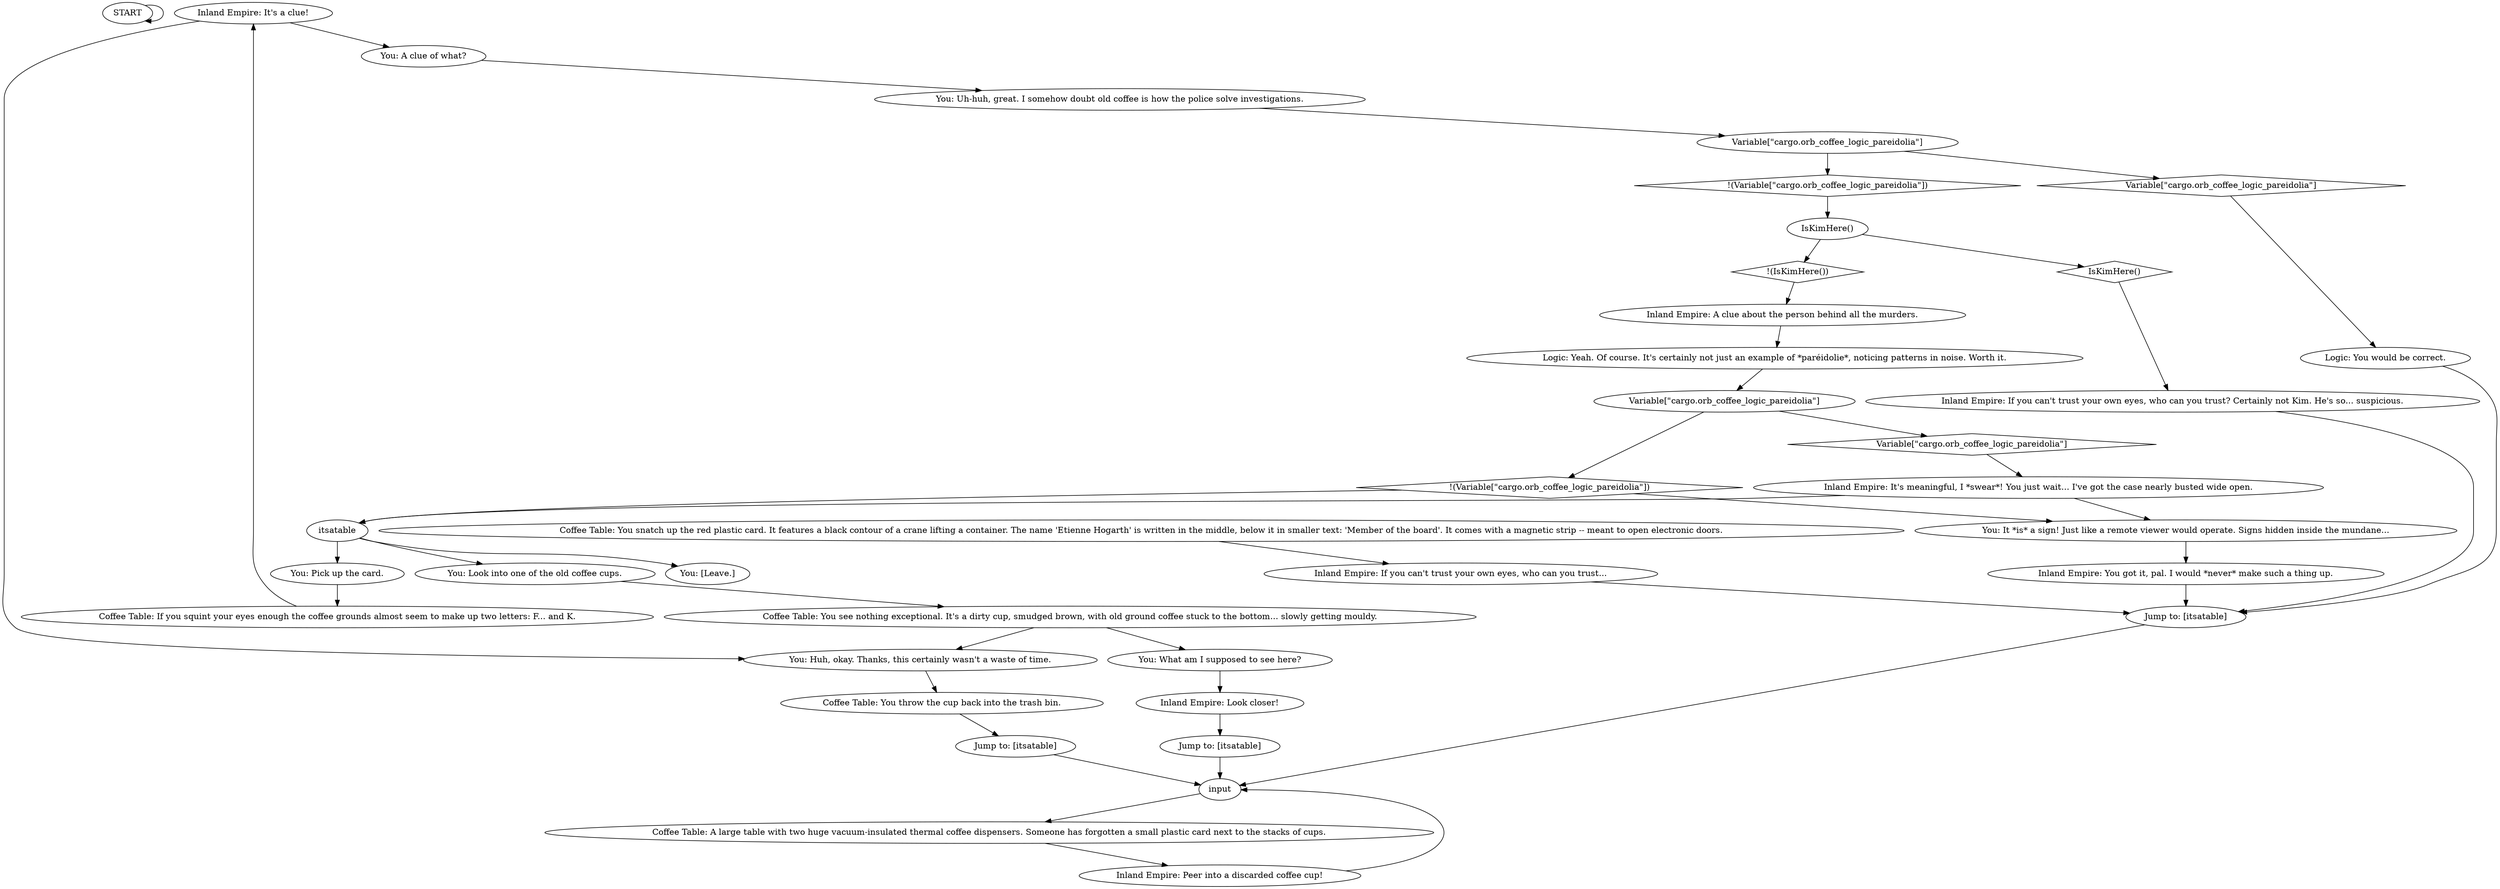 # EVRART / COFFEE TABLE
# a quick table interaction where you find a different key card to get out of the harbour at night.
# ==================================================
digraph G {
	  0 [label="START"];
	  1 [label="input"];
	  2 [label="itsatable"];
	  3 [label="You: Uh-huh, great. I somehow doubt old coffee is how the police solve investigations."];
	  4 [label="Inland Empire: A clue about the person behind all the murders."];
	  5 [label="Inland Empire: If you can't trust your own eyes, who can you trust..."];
	  6 [label="Jump to: [itsatable]"];
	  7 [label="Coffee Table: If you squint your eyes enough the coffee grounds almost seem to make up two letters: F... and K."];
	  8 [label="Coffee Table: You snatch up the red plastic card. It features a black contour of a crane lifting a container. The name 'Etienne Hogarth' is written in the middle, below it in smaller text: 'Member of the board'. It comes with a magnetic strip -- meant to open electronic doors."];
	  9 [label="You: A clue of what?"];
	  10 [label="Jump to: [itsatable]"];
	  11 [label="You: Pick up the card."];
	  12 [label="Variable[\"cargo.orb_coffee_logic_pareidolia\"]"];
	  13 [label="Variable[\"cargo.orb_coffee_logic_pareidolia\"]", shape=diamond];
	  14 [label="!(Variable[\"cargo.orb_coffee_logic_pareidolia\"])", shape=diamond];
	  15 [label="You: [Leave.]"];
	  16 [label="You: Look into one of the old coffee cups."];
	  17 [label="Inland Empire: It's a clue!"];
	  18 [label="You: What am I supposed to see here?"];
	  19 [label="Inland Empire: It's meaningful, I *swear*! You just wait... I've got the case nearly busted wide open."];
	  20 [label="Jump to: [itsatable]"];
	  21 [label="Inland Empire: Look closer!"];
	  22 [label="You: Huh, okay. Thanks, this certainly wasn't a waste of time."];
	  23 [label="Coffee Table: You throw the cup back into the trash bin."];
	  24 [label="Logic: You would be correct."];
	  25 [label="Inland Empire: If you can't trust your own eyes, who can you trust? Certainly not Kim. He's so... suspicious."];
	  26 [label="Coffee Table: A large table with two huge vacuum-insulated thermal coffee dispensers. Someone has forgotten a small plastic card next to the stacks of cups."];
	  27 [label="You: It *is* a sign! Just like a remote viewer would operate. Signs hidden inside the mundane..."];
	  28 [label="Coffee Table: You see nothing exceptional. It's a dirty cup, smudged brown, with old ground coffee stuck to the bottom... slowly getting mouldy."];
	  29 [label="Logic: Yeah. Of course. It's certainly not just an example of *paréidolie*, noticing patterns in noise. Worth it."];
	  30 [label="Inland Empire: You got it, pal. I would *never* make such a thing up."];
	  31 [label="IsKimHere()"];
	  32 [label="IsKimHere()", shape=diamond];
	  33 [label="!(IsKimHere())", shape=diamond];
	  34 [label="Inland Empire: Peer into a discarded coffee cup!"];
	  35 [label="Variable[\"cargo.orb_coffee_logic_pareidolia\"]"];
	  36 [label="Variable[\"cargo.orb_coffee_logic_pareidolia\"]", shape=diamond];
	  37 [label="!(Variable[\"cargo.orb_coffee_logic_pareidolia\"])", shape=diamond];
	  0 -> 0
	  1 -> 26
	  2 -> 16
	  2 -> 11
	  2 -> 15
	  3 -> 35
	  4 -> 29
	  5 -> 10
	  6 -> 1
	  7 -> 17
	  8 -> 5
	  9 -> 3
	  10 -> 1
	  11 -> 7
	  12 -> 13
	  12 -> 14
	  13 -> 19
	  14 -> 2
	  14 -> 27
	  16 -> 28
	  17 -> 9
	  17 -> 22
	  18 -> 21
	  19 -> 2
	  19 -> 27
	  20 -> 1
	  21 -> 6
	  22 -> 23
	  23 -> 20
	  24 -> 10
	  25 -> 10
	  26 -> 34
	  27 -> 30
	  28 -> 18
	  28 -> 22
	  29 -> 12
	  30 -> 10
	  31 -> 32
	  31 -> 33
	  32 -> 25
	  33 -> 4
	  34 -> 1
	  35 -> 36
	  35 -> 37
	  36 -> 24
	  37 -> 31
}

